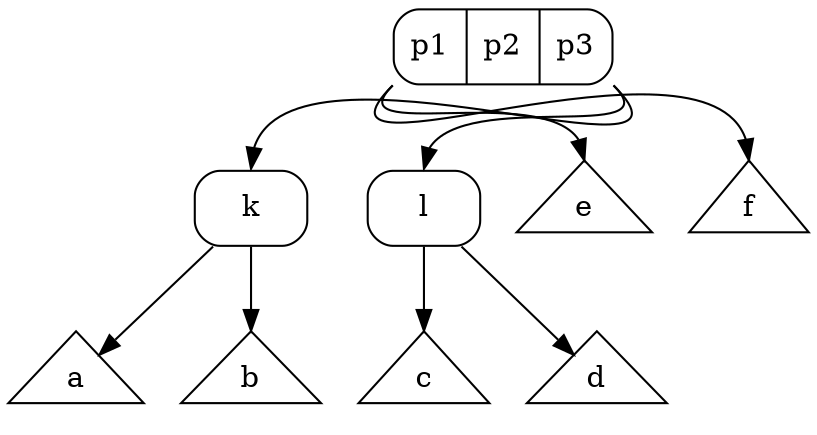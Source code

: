 // Fuse two adjacent 2-nodes (here node 1 and 2) and move one of the key from the parent down.
// The parent is assumed to be a 4 node.
digraph G {
    node [ ordering = out ];
    p [ shape = Mrecord, label = "<f1> p1|<f2> p2| <f3> p3" ];
    "p":f1 -> k [tailport = se, headport = n ];
    "p":f2 -> l [tailport = se, headport = n ];
    "p":f2 -> e [tailport = sw, headport = n ];
    "p":f3 -> f [tailport = sw, headport = n ];
    k [ shape = Mrecord ];
    l [ shape = Mrecord ];
    k -> a;
    k -> b;
    l -> c;
    l -> d;
    a [ shape = triangle ];
    b [ shape = triangle ];
    c [ shape = triangle ];
    d [ shape = triangle ];
    e [ shape = triangle ];
    f [ shape = triangle ];
}
